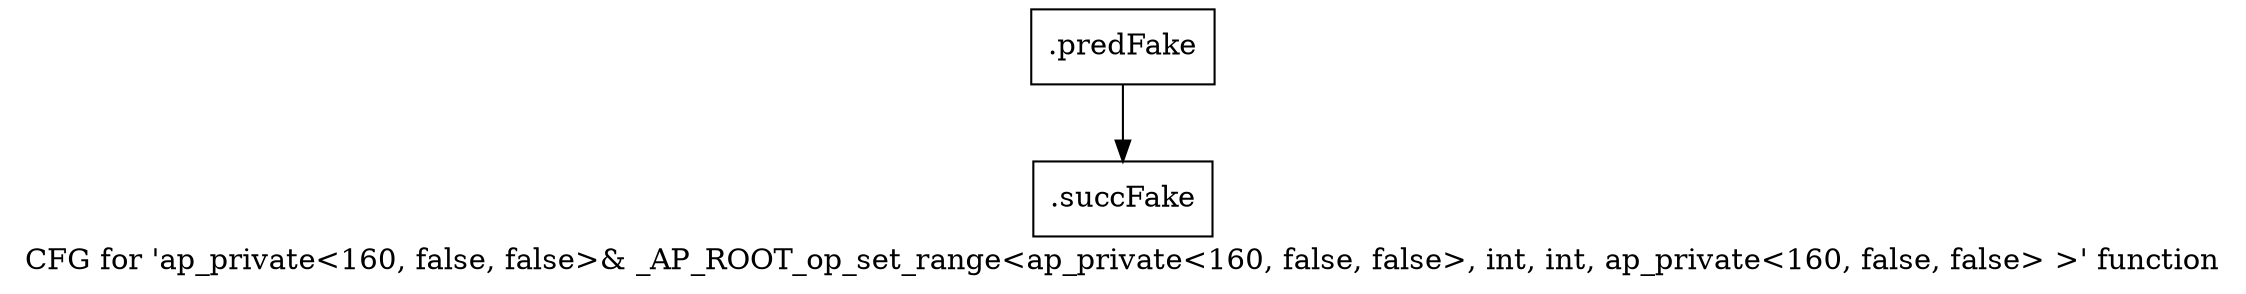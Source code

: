 digraph "CFG for 'ap_private\<160, false, false\>& _AP_ROOT_op_set_range\<ap_private\<160, false, false\>, int, int, ap_private\<160, false, false\> \>' function" {
	label="CFG for 'ap_private\<160, false, false\>& _AP_ROOT_op_set_range\<ap_private\<160, false, false\>, int, int, ap_private\<160, false, false\> \>' function";

	Node0x5d11010 [shape=record,filename="",linenumber="",label="{.predFake}"];
	Node0x5d11010 -> Node0x6165730[ callList="" memoryops="" filename="/mnt/xilinx/Vitis_HLS/2021.2/include/ap_common.h" execusionnum="5"];
	Node0x6165730 [shape=record,filename="/mnt/xilinx/Vitis_HLS/2021.2/include/ap_common.h",linenumber="679",label="{.succFake}"];
}
